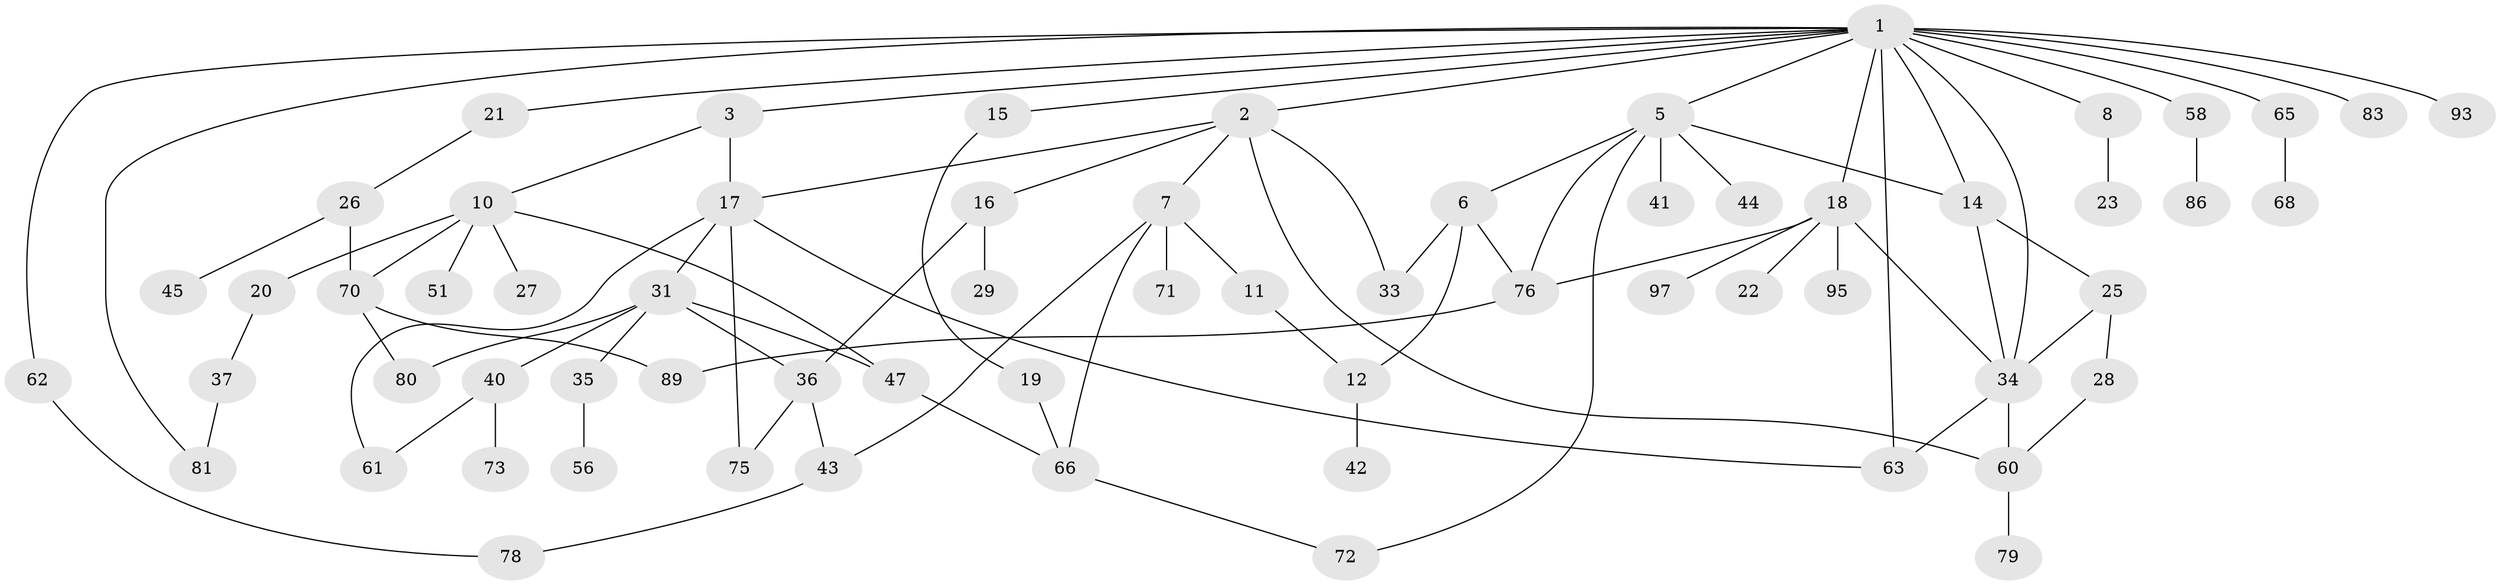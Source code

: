 // original degree distribution, {10: 0.01, 3: 0.15, 8: 0.01, 7: 0.02, 4: 0.11, 5: 0.04, 6: 0.01, 1: 0.27, 2: 0.38}
// Generated by graph-tools (version 1.1) at 2025/11/02/21/25 10:11:06]
// undirected, 64 vertices, 89 edges
graph export_dot {
graph [start="1"]
  node [color=gray90,style=filled];
  1 [super="+4"];
  2 [super="+9"];
  3 [super="+53"];
  5 [super="+49"];
  6 [super="+50"];
  7 [super="+48"];
  8 [super="+13"];
  10 [super="+98"];
  11 [super="+96"];
  12;
  14 [super="+32"];
  15 [super="+59"];
  16 [super="+24"];
  17 [super="+99"];
  18 [super="+55"];
  19;
  20 [super="+52"];
  21;
  22;
  23 [super="+69"];
  25;
  26 [super="+39"];
  27;
  28 [super="+30"];
  29;
  31 [super="+54"];
  33 [super="+100"];
  34 [super="+46"];
  35;
  36 [super="+38"];
  37 [super="+85"];
  40 [super="+64"];
  41;
  42 [super="+88"];
  43 [super="+77"];
  44;
  45;
  47 [super="+90"];
  51;
  56 [super="+57"];
  58;
  60;
  61 [super="+74"];
  62;
  63 [super="+82"];
  65;
  66 [super="+67"];
  68 [super="+92"];
  70 [super="+87"];
  71 [super="+94"];
  72 [super="+91"];
  73;
  75;
  76 [super="+84"];
  78;
  79;
  80;
  81;
  83;
  86;
  89;
  93;
  95;
  97;
  1 -- 2;
  1 -- 3;
  1 -- 8;
  1 -- 15;
  1 -- 58;
  1 -- 81;
  1 -- 93;
  1 -- 65;
  1 -- 34;
  1 -- 5;
  1 -- 18;
  1 -- 83;
  1 -- 21;
  1 -- 62;
  1 -- 63;
  1 -- 14;
  2 -- 7;
  2 -- 16;
  2 -- 17;
  2 -- 33;
  2 -- 60;
  3 -- 10;
  3 -- 17;
  5 -- 6;
  5 -- 14;
  5 -- 41;
  5 -- 44;
  5 -- 72;
  5 -- 76;
  6 -- 12;
  6 -- 76;
  6 -- 33;
  7 -- 11;
  7 -- 43;
  7 -- 71;
  7 -- 66;
  8 -- 23;
  10 -- 20;
  10 -- 27;
  10 -- 47;
  10 -- 51;
  10 -- 70;
  11 -- 12;
  12 -- 42;
  14 -- 25;
  14 -- 34;
  15 -- 19;
  16 -- 36;
  16 -- 29;
  17 -- 31;
  17 -- 61;
  17 -- 75;
  17 -- 63;
  18 -- 22;
  18 -- 76;
  18 -- 97;
  18 -- 95;
  18 -- 34;
  19 -- 66;
  20 -- 37;
  21 -- 26;
  25 -- 28;
  25 -- 34;
  26 -- 45;
  26 -- 70;
  28 -- 60;
  31 -- 35;
  31 -- 40;
  31 -- 80;
  31 -- 36;
  31 -- 47;
  34 -- 60;
  34 -- 63;
  35 -- 56;
  36 -- 43;
  36 -- 75;
  37 -- 81;
  40 -- 73;
  40 -- 61;
  43 -- 78;
  47 -- 66;
  58 -- 86;
  60 -- 79;
  62 -- 78;
  65 -- 68;
  66 -- 72;
  70 -- 80;
  70 -- 89;
  76 -- 89;
}
